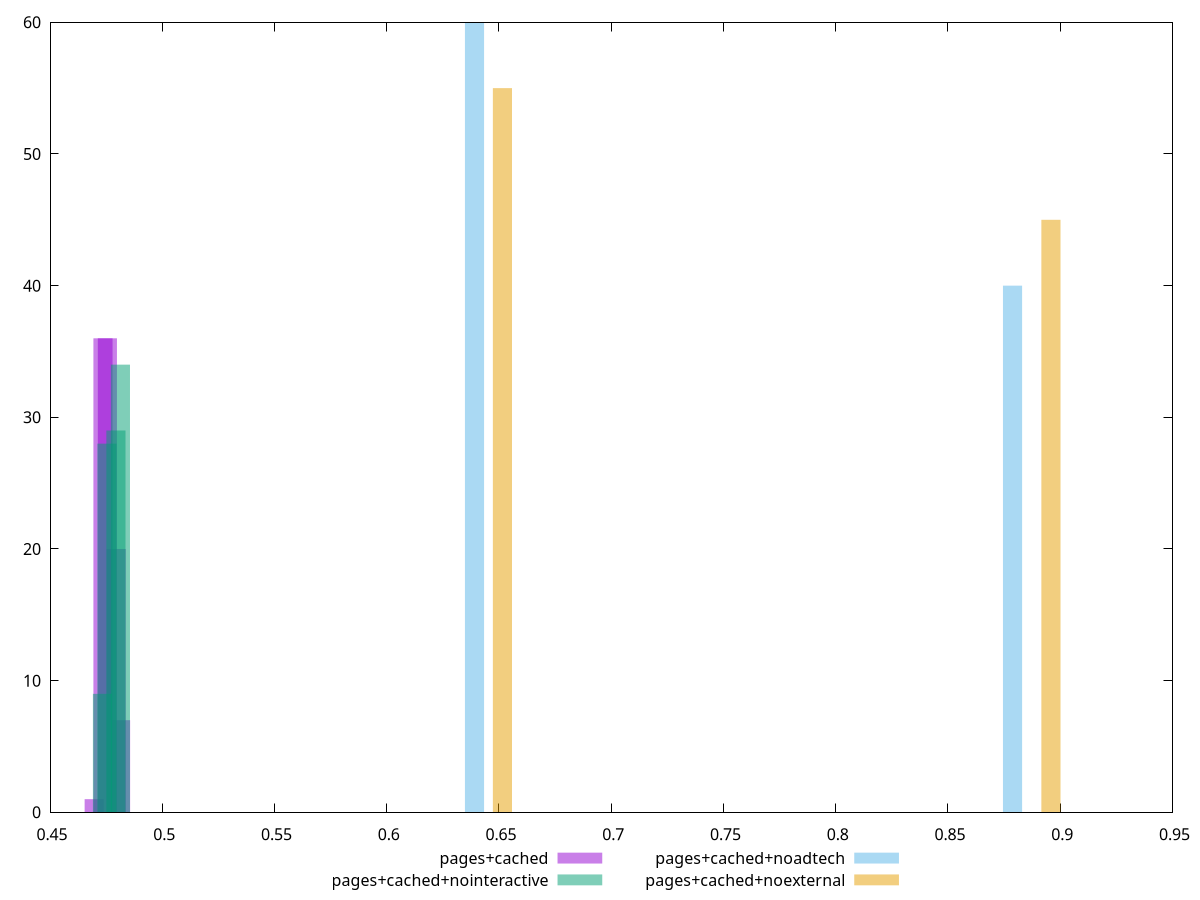 $_pagesCached <<EOF
0.4696838834335037 1
0.4735979157954496 36
0.4814259805193413 7
0.4794689643383684 20
0.4755549319764225 36
EOF
$_pagesCachedNointeractive <<EOF
0.4733717764618588 9
0.481361173532945 34
0.47536912572963036 28
0.47936382426517343 29
EOF
$_pagesCachedNoadtech <<EOF
0.6390889751778277 60
0.8787473408695131 40
EOF
$_pagesCachedNoexternal <<EOF
0.8958520099543271 45
0.6515287345122379 55
EOF
set key outside below
set terminal pngcairo
set output "report_00004_2020-11-02T20-21-41.718Z/render-blocking-resources/render-blocking-resources_pages+cached_pages+cached+nointeractive_pages+cached+noadtech_pages+cached+noexternal+hist.png"
set boxwidth 0.008523362530416469
set style fill transparent solid 0.5 noborder
set yrange [0:60]
plot $_pagesCached title "pages+cached" with boxes ,$_pagesCachedNointeractive title "pages+cached+nointeractive" with boxes ,$_pagesCachedNoadtech title "pages+cached+noadtech" with boxes ,$_pagesCachedNoexternal title "pages+cached+noexternal" with boxes ,